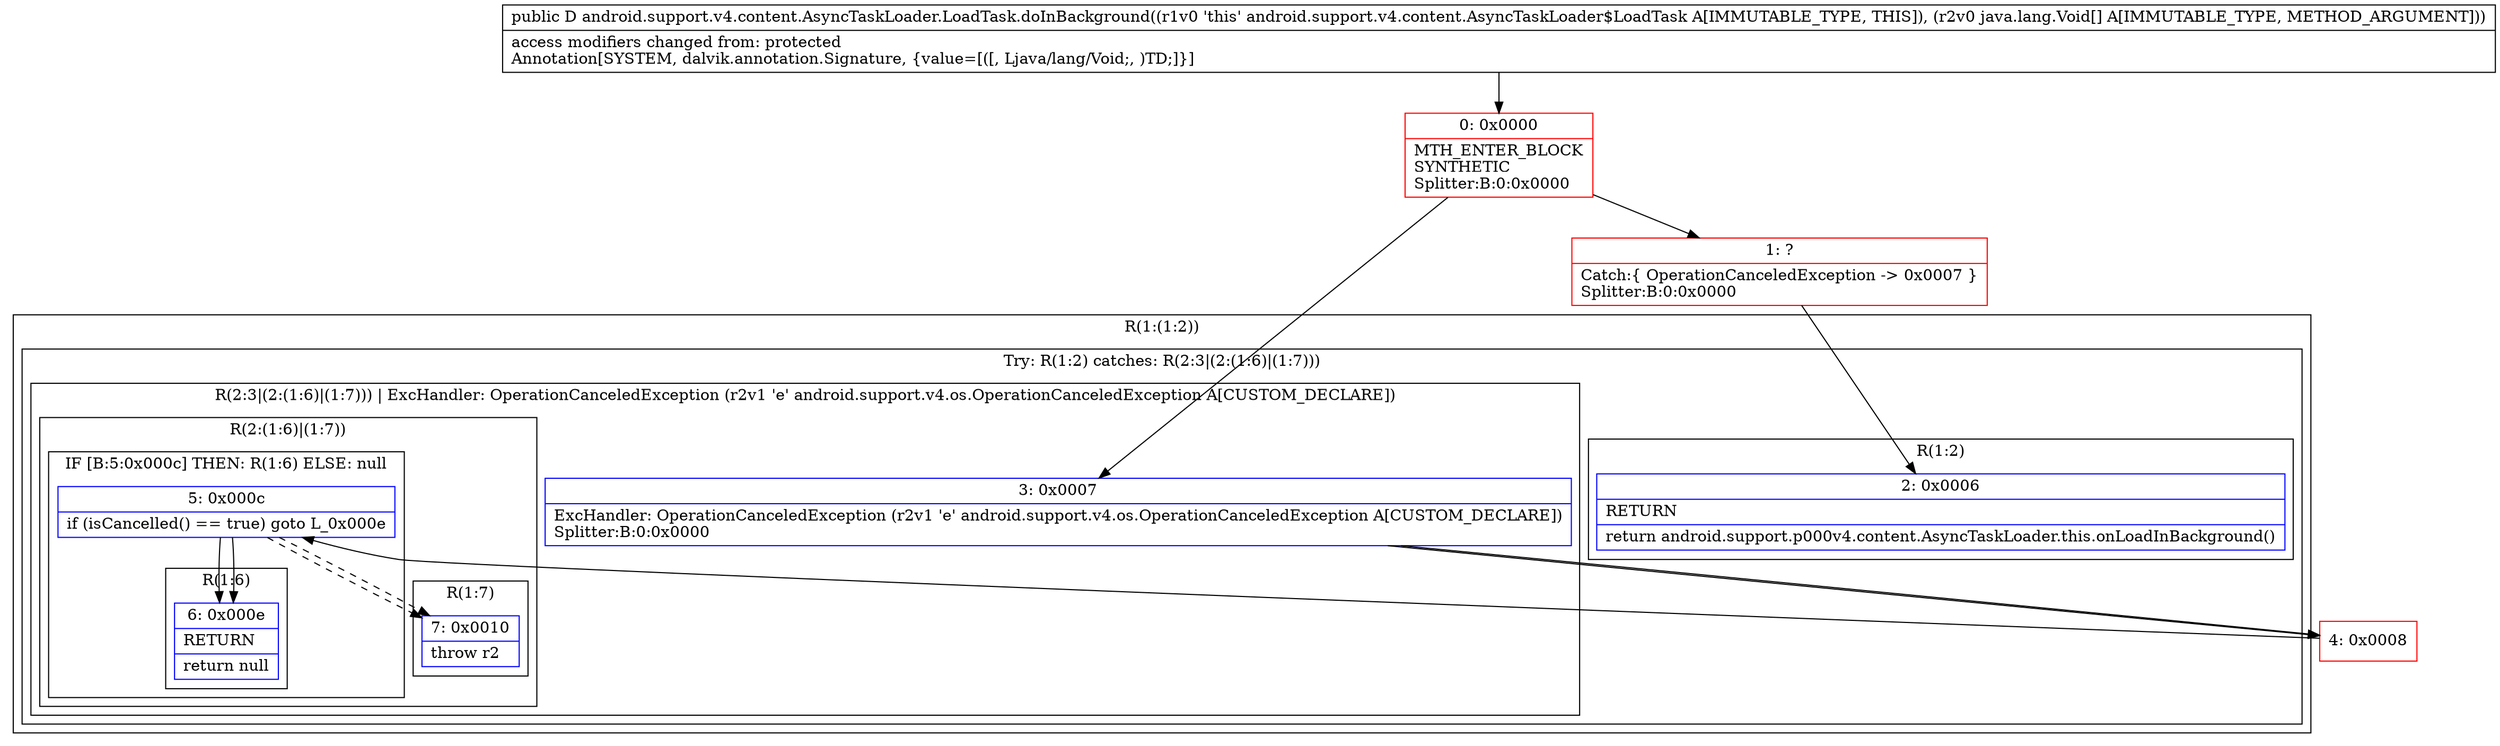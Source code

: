 digraph "CFG forandroid.support.v4.content.AsyncTaskLoader.LoadTask.doInBackground([Ljava\/lang\/Void;)Ljava\/lang\/Object;" {
subgraph cluster_Region_1990007180 {
label = "R(1:(1:2))";
node [shape=record,color=blue];
subgraph cluster_TryCatchRegion_515961187 {
label = "Try: R(1:2) catches: R(2:3|(2:(1:6)|(1:7)))";
node [shape=record,color=blue];
subgraph cluster_Region_733490813 {
label = "R(1:2)";
node [shape=record,color=blue];
Node_2 [shape=record,label="{2\:\ 0x0006|RETURN\l|return android.support.p000v4.content.AsyncTaskLoader.this.onLoadInBackground()\l}"];
}
subgraph cluster_Region_1944354340 {
label = "R(2:3|(2:(1:6)|(1:7))) | ExcHandler: OperationCanceledException (r2v1 'e' android.support.v4.os.OperationCanceledException A[CUSTOM_DECLARE])\l";
node [shape=record,color=blue];
Node_3 [shape=record,label="{3\:\ 0x0007|ExcHandler: OperationCanceledException (r2v1 'e' android.support.v4.os.OperationCanceledException A[CUSTOM_DECLARE])\lSplitter:B:0:0x0000\l}"];
subgraph cluster_Region_1839941805 {
label = "R(2:(1:6)|(1:7))";
node [shape=record,color=blue];
subgraph cluster_IfRegion_1954150290 {
label = "IF [B:5:0x000c] THEN: R(1:6) ELSE: null";
node [shape=record,color=blue];
Node_5 [shape=record,label="{5\:\ 0x000c|if (isCancelled() == true) goto L_0x000e\l}"];
subgraph cluster_Region_517534886 {
label = "R(1:6)";
node [shape=record,color=blue];
Node_6 [shape=record,label="{6\:\ 0x000e|RETURN\l|return null\l}"];
}
}
subgraph cluster_Region_1310571527 {
label = "R(1:7)";
node [shape=record,color=blue];
Node_7 [shape=record,label="{7\:\ 0x0010|throw r2\l}"];
}
}
}
}
}
subgraph cluster_Region_1944354340 {
label = "R(2:3|(2:(1:6)|(1:7))) | ExcHandler: OperationCanceledException (r2v1 'e' android.support.v4.os.OperationCanceledException A[CUSTOM_DECLARE])\l";
node [shape=record,color=blue];
Node_3 [shape=record,label="{3\:\ 0x0007|ExcHandler: OperationCanceledException (r2v1 'e' android.support.v4.os.OperationCanceledException A[CUSTOM_DECLARE])\lSplitter:B:0:0x0000\l}"];
subgraph cluster_Region_1839941805 {
label = "R(2:(1:6)|(1:7))";
node [shape=record,color=blue];
subgraph cluster_IfRegion_1954150290 {
label = "IF [B:5:0x000c] THEN: R(1:6) ELSE: null";
node [shape=record,color=blue];
Node_5 [shape=record,label="{5\:\ 0x000c|if (isCancelled() == true) goto L_0x000e\l}"];
subgraph cluster_Region_517534886 {
label = "R(1:6)";
node [shape=record,color=blue];
Node_6 [shape=record,label="{6\:\ 0x000e|RETURN\l|return null\l}"];
}
}
subgraph cluster_Region_1310571527 {
label = "R(1:7)";
node [shape=record,color=blue];
Node_7 [shape=record,label="{7\:\ 0x0010|throw r2\l}"];
}
}
}
Node_0 [shape=record,color=red,label="{0\:\ 0x0000|MTH_ENTER_BLOCK\lSYNTHETIC\lSplitter:B:0:0x0000\l}"];
Node_1 [shape=record,color=red,label="{1\:\ ?|Catch:\{ OperationCanceledException \-\> 0x0007 \}\lSplitter:B:0:0x0000\l}"];
Node_4 [shape=record,color=red,label="{4\:\ 0x0008}"];
MethodNode[shape=record,label="{public D android.support.v4.content.AsyncTaskLoader.LoadTask.doInBackground((r1v0 'this' android.support.v4.content.AsyncTaskLoader$LoadTask A[IMMUTABLE_TYPE, THIS]), (r2v0 java.lang.Void[] A[IMMUTABLE_TYPE, METHOD_ARGUMENT]))  | access modifiers changed from: protected\lAnnotation[SYSTEM, dalvik.annotation.Signature, \{value=[([, Ljava\/lang\/Void;, )TD;]\}]\l}"];
MethodNode -> Node_0;
Node_3 -> Node_4;
Node_5 -> Node_6;
Node_5 -> Node_7[style=dashed];
Node_3 -> Node_4;
Node_5 -> Node_6;
Node_5 -> Node_7[style=dashed];
Node_0 -> Node_1;
Node_0 -> Node_3;
Node_1 -> Node_2;
Node_4 -> Node_5;
}

